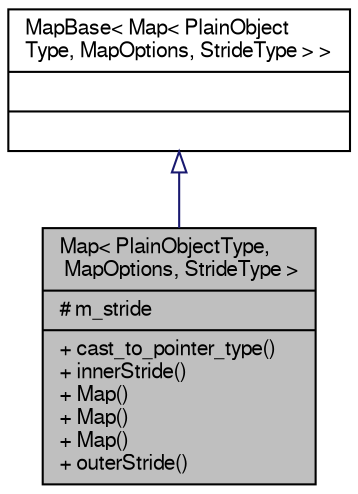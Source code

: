 digraph "Map&lt; PlainObjectType, MapOptions, StrideType &gt;"
{
  edge [fontname="FreeSans",fontsize="10",labelfontname="FreeSans",labelfontsize="10"];
  node [fontname="FreeSans",fontsize="10",shape=record];
  Node1 [label="{Map\< PlainObjectType,\l MapOptions, StrideType \>\n|# m_stride\l|+ cast_to_pointer_type()\l+ innerStride()\l+ Map()\l+ Map()\l+ Map()\l+ outerStride()\l}",height=0.2,width=0.4,color="black", fillcolor="grey75", style="filled" fontcolor="black"];
  Node2 -> Node1 [dir="back",color="midnightblue",fontsize="10",style="solid",arrowtail="onormal",fontname="FreeSans"];
  Node2 [label="{MapBase\< Map\< PlainObject\lType, MapOptions, StrideType \> \>\n||}",height=0.2,width=0.4,color="black", fillcolor="white", style="filled",URL="$classEigen_1_1MapBase.html"];
}
